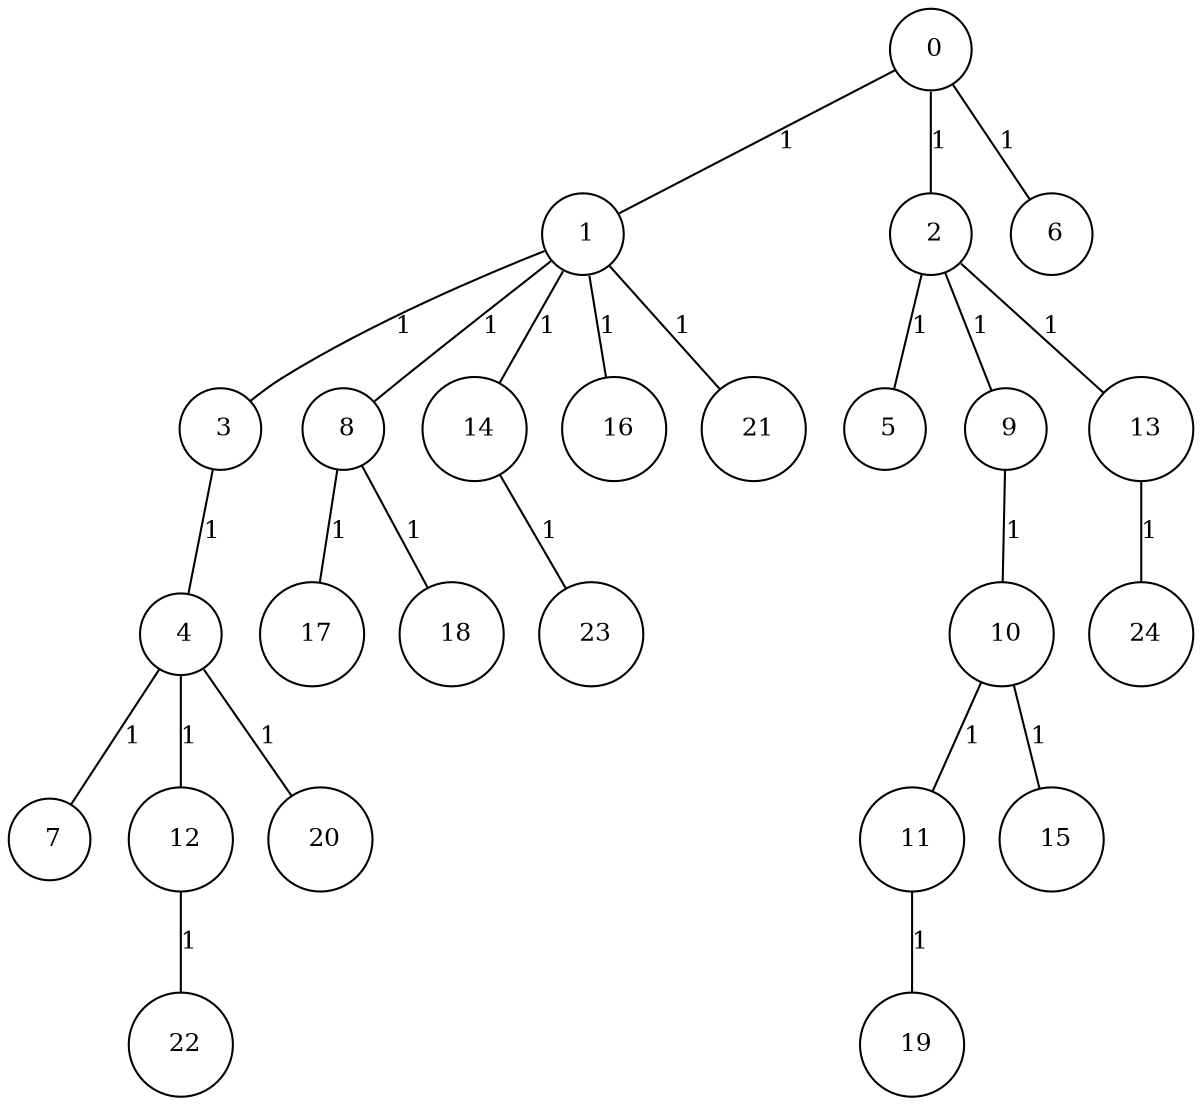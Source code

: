 graph G {
size="8.5,11;"
ratio = "expand;"
fixedsize="true;"
overlap="scale;"
node[shape=circle,width=.12,hight=.12,fontsize=12]
edge[fontsize=12]

0[label=" 0" color=black, pos="0.075747928,1.4052657!"];
1[label=" 1" color=black, pos="1.6663526,0.59925612!"];
2[label=" 2" color=black, pos="2.6252245,1.3009138!"];
3[label=" 3" color=black, pos="0.52141688,2.1454666!"];
4[label=" 4" color=black, pos="0.95869621,2.6935533!"];
5[label=" 5" color=black, pos="0.18230038,0.054188348!"];
6[label=" 6" color=black, pos="2.5155498,1.7732692!"];
7[label=" 7" color=black, pos="2.5154626,1.165682!"];
8[label=" 8" color=black, pos="2.6080676,1.1751351!"];
9[label=" 9" color=black, pos="1.2545891,2.7829878!"];
10[label=" 10" color=black, pos="1.0635333,0.61173085!"];
11[label=" 11" color=black, pos="0.48984101,2.8270819!"];
12[label=" 12" color=black, pos="2.8366824,0.050975197!"];
13[label=" 13" color=black, pos="1.1752254,0.73527092!"];
14[label=" 14" color=black, pos="2.9799863,1.6598318!"];
15[label=" 15" color=black, pos="1.4317356,2.0866593!"];
16[label=" 16" color=black, pos="0.39646157,2.3142235!"];
17[label=" 17" color=black, pos="2.0361857,1.5308643!"];
18[label=" 18" color=black, pos="2.1811129,1.6846693!"];
19[label=" 19" color=black, pos="1.8997926,1.1194912!"];
20[label=" 20" color=black, pos="0.032386299,2.7554579!"];
21[label=" 21" color=black, pos="2.2756299,2.8983869!"];
22[label=" 22" color=black, pos="1.9992689,0.75106499!"];
23[label=" 23" color=black, pos="1.3837326,2.4708077!"];
24[label=" 24" color=black, pos="2.0995188,0.43124484!"];
0--1[label="1"]
0--2[label="1"]
0--6[label="1"]
1--3[label="1"]
1--8[label="1"]
1--14[label="1"]
1--16[label="1"]
1--21[label="1"]
2--5[label="1"]
2--9[label="1"]
2--13[label="1"]
3--4[label="1"]
4--7[label="1"]
4--12[label="1"]
4--20[label="1"]
8--17[label="1"]
8--18[label="1"]
9--10[label="1"]
10--11[label="1"]
10--15[label="1"]
11--19[label="1"]
12--22[label="1"]
13--24[label="1"]
14--23[label="1"]

}
